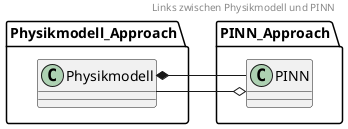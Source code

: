 @startuml PINNPhysicState
skinparam Linetype ortho
left to right direction

header
Links zwischen Physikmodell und PINN
endheader

package Physikmodell_Approach {
  class Physikmodell
}

package PINN_Approach {
  class PINN
}

Physikmodell --o PINN
PINN --* Physikmodell

@enduml
